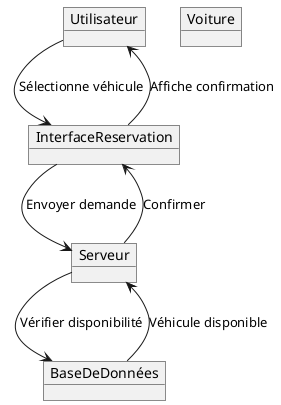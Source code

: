 @startuml
object Utilisateur
object InterfaceReservation
object Serveur
object BaseDeDonnées
object Voiture

Utilisateur --> InterfaceReservation : Sélectionne véhicule
InterfaceReservation --> Serveur : Envoyer demande
Serveur --> BaseDeDonnées : Vérifier disponibilité
BaseDeDonnées --> Serveur : Véhicule disponible
Serveur --> InterfaceReservation : Confirmer
InterfaceReservation --> Utilisateur : Affiche confirmation
@enduml
